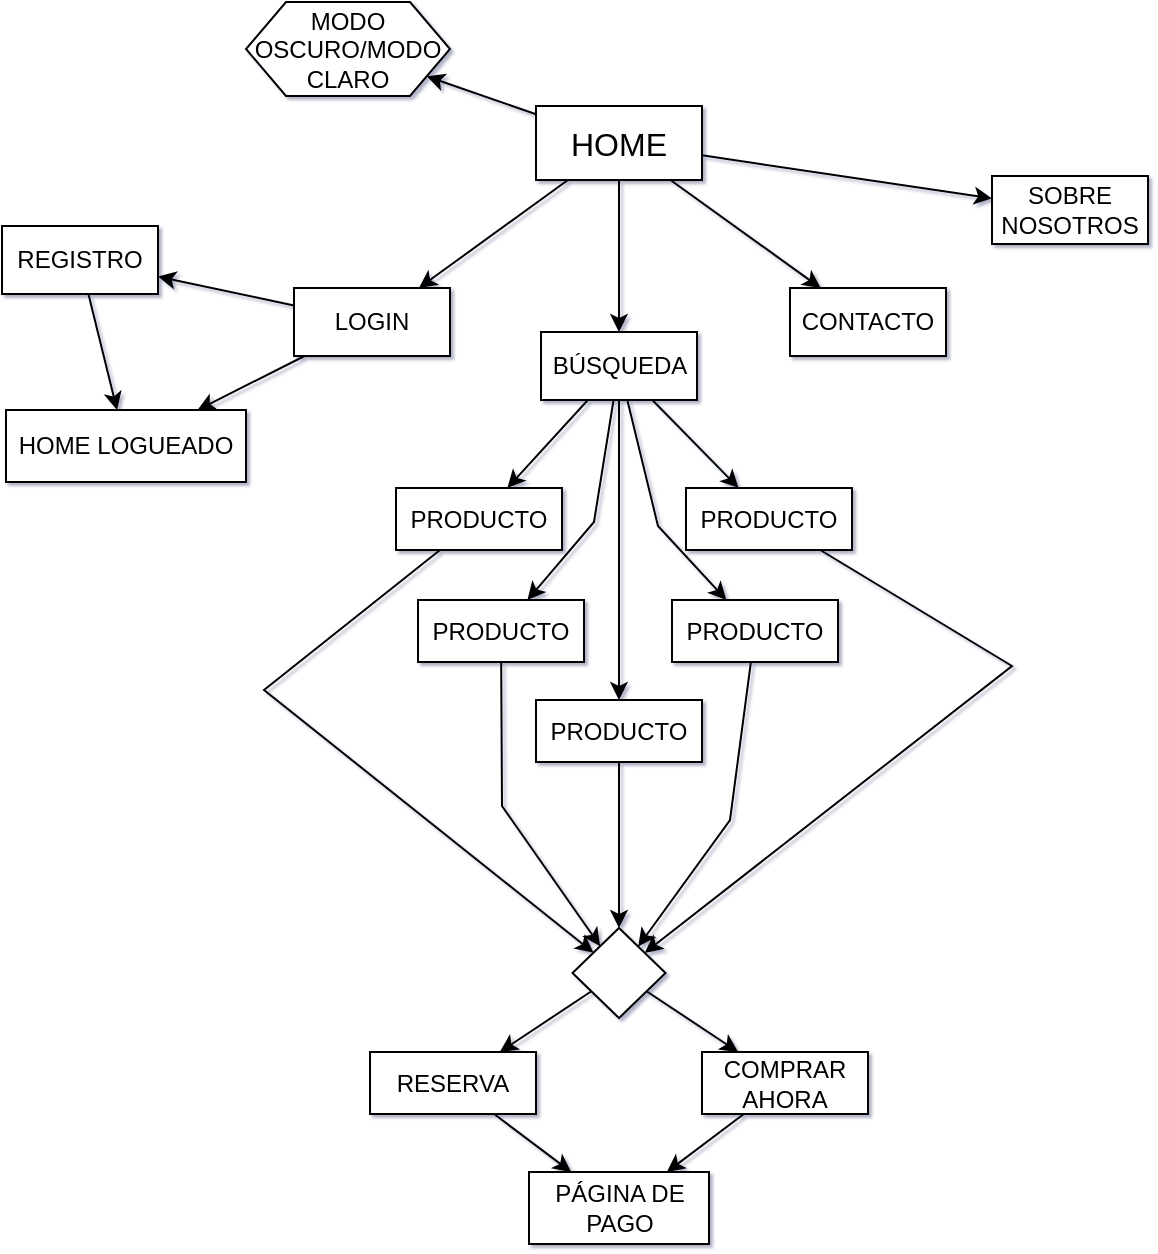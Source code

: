 <mxfile version="22.1.11" type="device">
  <diagram name="Page-1" id="Nh4ZWFuDnmtBfpAnRhny">
    <mxGraphModel dx="1820" dy="724" grid="0" gridSize="10" guides="1" tooltips="1" connect="1" arrows="1" fold="1" page="0" pageScale="1" pageWidth="827" pageHeight="1169" background="none" math="0" shadow="1">
      <root>
        <mxCell id="0" />
        <mxCell id="1" parent="0" />
        <mxCell id="dcWRdxwTmxQBbBTcYW59-1" value="&lt;font style=&quot;font-size: 16px;&quot;&gt;HOME&lt;/font&gt;" style="rounded=0;whiteSpace=wrap;html=1;" vertex="1" parent="1">
          <mxGeometry x="231" y="155" width="83" height="37" as="geometry" />
        </mxCell>
        <mxCell id="dcWRdxwTmxQBbBTcYW59-6" value="LOGIN" style="rounded=0;whiteSpace=wrap;html=1;" vertex="1" parent="1">
          <mxGeometry x="110" y="246" width="78" height="34" as="geometry" />
        </mxCell>
        <mxCell id="dcWRdxwTmxQBbBTcYW59-7" value="" style="endArrow=classic;html=1;rounded=0;" edge="1" parent="1" source="dcWRdxwTmxQBbBTcYW59-1" target="dcWRdxwTmxQBbBTcYW59-6">
          <mxGeometry width="50" height="50" relative="1" as="geometry">
            <mxPoint x="297" y="360" as="sourcePoint" />
            <mxPoint x="347" y="310" as="targetPoint" />
          </mxGeometry>
        </mxCell>
        <mxCell id="dcWRdxwTmxQBbBTcYW59-9" value="BÚSQUEDA" style="rounded=0;whiteSpace=wrap;html=1;" vertex="1" parent="1">
          <mxGeometry x="233.5" y="268" width="78" height="34" as="geometry" />
        </mxCell>
        <mxCell id="dcWRdxwTmxQBbBTcYW59-10" value="" style="endArrow=classic;html=1;rounded=0;" edge="1" parent="1" source="dcWRdxwTmxQBbBTcYW59-1" target="dcWRdxwTmxQBbBTcYW59-9">
          <mxGeometry width="50" height="50" relative="1" as="geometry">
            <mxPoint x="297" y="360" as="sourcePoint" />
            <mxPoint x="347" y="310" as="targetPoint" />
          </mxGeometry>
        </mxCell>
        <mxCell id="dcWRdxwTmxQBbBTcYW59-11" value="CONTACTO" style="rounded=0;whiteSpace=wrap;html=1;" vertex="1" parent="1">
          <mxGeometry x="358" y="246" width="78" height="34" as="geometry" />
        </mxCell>
        <mxCell id="dcWRdxwTmxQBbBTcYW59-12" value="" style="endArrow=classic;html=1;rounded=0;" edge="1" parent="1" source="dcWRdxwTmxQBbBTcYW59-1" target="dcWRdxwTmxQBbBTcYW59-11">
          <mxGeometry width="50" height="50" relative="1" as="geometry">
            <mxPoint x="297" y="360" as="sourcePoint" />
            <mxPoint x="347" y="310" as="targetPoint" />
          </mxGeometry>
        </mxCell>
        <mxCell id="dcWRdxwTmxQBbBTcYW59-13" value="HOME LOGUEADO" style="rounded=0;whiteSpace=wrap;html=1;" vertex="1" parent="1">
          <mxGeometry x="-34" y="307" width="120" height="36" as="geometry" />
        </mxCell>
        <mxCell id="dcWRdxwTmxQBbBTcYW59-14" value="" style="endArrow=classic;html=1;rounded=0;" edge="1" parent="1" source="dcWRdxwTmxQBbBTcYW59-6" target="dcWRdxwTmxQBbBTcYW59-13">
          <mxGeometry width="50" height="50" relative="1" as="geometry">
            <mxPoint x="297" y="360" as="sourcePoint" />
            <mxPoint x="347" y="310" as="targetPoint" />
          </mxGeometry>
        </mxCell>
        <mxCell id="dcWRdxwTmxQBbBTcYW59-15" value="SOBRE NOSOTROS" style="rounded=0;whiteSpace=wrap;html=1;" vertex="1" parent="1">
          <mxGeometry x="459" y="190" width="78" height="34" as="geometry" />
        </mxCell>
        <mxCell id="dcWRdxwTmxQBbBTcYW59-16" value="" style="endArrow=classic;html=1;rounded=0;" edge="1" parent="1" source="dcWRdxwTmxQBbBTcYW59-1" target="dcWRdxwTmxQBbBTcYW59-15">
          <mxGeometry width="50" height="50" relative="1" as="geometry">
            <mxPoint x="297" y="360" as="sourcePoint" />
            <mxPoint x="347" y="310" as="targetPoint" />
          </mxGeometry>
        </mxCell>
        <mxCell id="dcWRdxwTmxQBbBTcYW59-17" value="PRODUCTO" style="rounded=0;whiteSpace=wrap;html=1;" vertex="1" parent="1">
          <mxGeometry x="161" y="346" width="83" height="31" as="geometry" />
        </mxCell>
        <mxCell id="dcWRdxwTmxQBbBTcYW59-18" value="PRODUCTO" style="rounded=0;whiteSpace=wrap;html=1;" vertex="1" parent="1">
          <mxGeometry x="231" y="452" width="83" height="31" as="geometry" />
        </mxCell>
        <mxCell id="dcWRdxwTmxQBbBTcYW59-19" value="PRODUCTO" style="rounded=0;whiteSpace=wrap;html=1;" vertex="1" parent="1">
          <mxGeometry x="172" y="402" width="83" height="31" as="geometry" />
        </mxCell>
        <mxCell id="dcWRdxwTmxQBbBTcYW59-20" value="PRODUCTO" style="rounded=0;whiteSpace=wrap;html=1;" vertex="1" parent="1">
          <mxGeometry x="306" y="346" width="83" height="31" as="geometry" />
        </mxCell>
        <mxCell id="dcWRdxwTmxQBbBTcYW59-21" value="PRODUCTO" style="rounded=0;whiteSpace=wrap;html=1;" vertex="1" parent="1">
          <mxGeometry x="299" y="402" width="83" height="31" as="geometry" />
        </mxCell>
        <mxCell id="dcWRdxwTmxQBbBTcYW59-22" value="" style="endArrow=classic;html=1;rounded=0;" edge="1" parent="1" source="dcWRdxwTmxQBbBTcYW59-9" target="dcWRdxwTmxQBbBTcYW59-17">
          <mxGeometry width="50" height="50" relative="1" as="geometry">
            <mxPoint x="297" y="360" as="sourcePoint" />
            <mxPoint x="347" y="310" as="targetPoint" />
          </mxGeometry>
        </mxCell>
        <mxCell id="dcWRdxwTmxQBbBTcYW59-23" value="" style="endArrow=classic;html=1;rounded=0;" edge="1" parent="1" source="dcWRdxwTmxQBbBTcYW59-9" target="dcWRdxwTmxQBbBTcYW59-19">
          <mxGeometry width="50" height="50" relative="1" as="geometry">
            <mxPoint x="307" y="370" as="sourcePoint" />
            <mxPoint x="357" y="320" as="targetPoint" />
            <Array as="points">
              <mxPoint x="260" y="363" />
            </Array>
          </mxGeometry>
        </mxCell>
        <mxCell id="dcWRdxwTmxQBbBTcYW59-24" value="" style="endArrow=classic;html=1;rounded=0;" edge="1" parent="1" source="dcWRdxwTmxQBbBTcYW59-9" target="dcWRdxwTmxQBbBTcYW59-20">
          <mxGeometry width="50" height="50" relative="1" as="geometry">
            <mxPoint x="317" y="380" as="sourcePoint" />
            <mxPoint x="367" y="330" as="targetPoint" />
          </mxGeometry>
        </mxCell>
        <mxCell id="dcWRdxwTmxQBbBTcYW59-25" value="" style="endArrow=classic;html=1;rounded=0;" edge="1" parent="1" source="dcWRdxwTmxQBbBTcYW59-9" target="dcWRdxwTmxQBbBTcYW59-21">
          <mxGeometry width="50" height="50" relative="1" as="geometry">
            <mxPoint x="327" y="390" as="sourcePoint" />
            <mxPoint x="377" y="340" as="targetPoint" />
            <Array as="points">
              <mxPoint x="292" y="365" />
            </Array>
          </mxGeometry>
        </mxCell>
        <mxCell id="dcWRdxwTmxQBbBTcYW59-26" value="" style="endArrow=classic;html=1;rounded=0;" edge="1" parent="1" source="dcWRdxwTmxQBbBTcYW59-9" target="dcWRdxwTmxQBbBTcYW59-18">
          <mxGeometry width="50" height="50" relative="1" as="geometry">
            <mxPoint x="337" y="400" as="sourcePoint" />
            <mxPoint x="387" y="350" as="targetPoint" />
          </mxGeometry>
        </mxCell>
        <mxCell id="dcWRdxwTmxQBbBTcYW59-27" value="RESERVA" style="rounded=0;whiteSpace=wrap;html=1;" vertex="1" parent="1">
          <mxGeometry x="148" y="628" width="83" height="31" as="geometry" />
        </mxCell>
        <mxCell id="dcWRdxwTmxQBbBTcYW59-28" value="COMPRAR AHORA" style="rounded=0;whiteSpace=wrap;html=1;" vertex="1" parent="1">
          <mxGeometry x="314" y="628" width="83" height="31" as="geometry" />
        </mxCell>
        <mxCell id="dcWRdxwTmxQBbBTcYW59-29" value="" style="endArrow=classic;html=1;rounded=0;" edge="1" parent="1" source="dcWRdxwTmxQBbBTcYW59-30" target="dcWRdxwTmxQBbBTcYW59-27">
          <mxGeometry width="50" height="50" relative="1" as="geometry">
            <mxPoint x="350" y="736" as="sourcePoint" />
            <mxPoint x="259" y="656" as="targetPoint" />
          </mxGeometry>
        </mxCell>
        <mxCell id="dcWRdxwTmxQBbBTcYW59-30" value="" style="rhombus;whiteSpace=wrap;html=1;" vertex="1" parent="1">
          <mxGeometry x="249.25" y="566" width="46.5" height="45" as="geometry" />
        </mxCell>
        <mxCell id="dcWRdxwTmxQBbBTcYW59-31" value="" style="endArrow=classic;html=1;rounded=0;" edge="1" parent="1" source="dcWRdxwTmxQBbBTcYW59-30" target="dcWRdxwTmxQBbBTcYW59-28">
          <mxGeometry width="50" height="50" relative="1" as="geometry">
            <mxPoint x="269" y="608" as="sourcePoint" />
            <mxPoint x="223" y="638" as="targetPoint" />
          </mxGeometry>
        </mxCell>
        <mxCell id="dcWRdxwTmxQBbBTcYW59-32" value="" style="endArrow=classic;html=1;rounded=0;" edge="1" parent="1" source="dcWRdxwTmxQBbBTcYW59-18" target="dcWRdxwTmxQBbBTcYW59-30">
          <mxGeometry width="50" height="50" relative="1" as="geometry">
            <mxPoint x="297" y="560" as="sourcePoint" />
            <mxPoint x="347" y="510" as="targetPoint" />
          </mxGeometry>
        </mxCell>
        <mxCell id="dcWRdxwTmxQBbBTcYW59-33" value="" style="endArrow=classic;html=1;rounded=0;" edge="1" parent="1" source="dcWRdxwTmxQBbBTcYW59-21" target="dcWRdxwTmxQBbBTcYW59-30">
          <mxGeometry width="50" height="50" relative="1" as="geometry">
            <mxPoint x="297" y="560" as="sourcePoint" />
            <mxPoint x="347" y="510" as="targetPoint" />
            <Array as="points">
              <mxPoint x="328" y="512" />
            </Array>
          </mxGeometry>
        </mxCell>
        <mxCell id="dcWRdxwTmxQBbBTcYW59-34" value="" style="endArrow=classic;html=1;rounded=0;" edge="1" parent="1" source="dcWRdxwTmxQBbBTcYW59-19" target="dcWRdxwTmxQBbBTcYW59-30">
          <mxGeometry width="50" height="50" relative="1" as="geometry">
            <mxPoint x="297" y="560" as="sourcePoint" />
            <mxPoint x="347" y="510" as="targetPoint" />
            <Array as="points">
              <mxPoint x="214" y="505" />
            </Array>
          </mxGeometry>
        </mxCell>
        <mxCell id="dcWRdxwTmxQBbBTcYW59-35" value="" style="endArrow=classic;html=1;rounded=0;" edge="1" parent="1" source="dcWRdxwTmxQBbBTcYW59-20" target="dcWRdxwTmxQBbBTcYW59-30">
          <mxGeometry width="50" height="50" relative="1" as="geometry">
            <mxPoint x="297" y="560" as="sourcePoint" />
            <mxPoint x="347" y="510" as="targetPoint" />
            <Array as="points">
              <mxPoint x="469" y="435" />
            </Array>
          </mxGeometry>
        </mxCell>
        <mxCell id="dcWRdxwTmxQBbBTcYW59-36" value="" style="endArrow=classic;html=1;rounded=0;" edge="1" parent="1" source="dcWRdxwTmxQBbBTcYW59-17" target="dcWRdxwTmxQBbBTcYW59-30">
          <mxGeometry width="50" height="50" relative="1" as="geometry">
            <mxPoint x="297" y="560" as="sourcePoint" />
            <mxPoint x="347" y="510" as="targetPoint" />
            <Array as="points">
              <mxPoint x="95" y="447" />
            </Array>
          </mxGeometry>
        </mxCell>
        <mxCell id="dcWRdxwTmxQBbBTcYW59-37" value="PÁGINA DE PAGO" style="rounded=0;whiteSpace=wrap;html=1;" vertex="1" parent="1">
          <mxGeometry x="227.5" y="688" width="90" height="36" as="geometry" />
        </mxCell>
        <mxCell id="dcWRdxwTmxQBbBTcYW59-38" value="" style="endArrow=classic;html=1;rounded=0;" edge="1" parent="1" source="dcWRdxwTmxQBbBTcYW59-27" target="dcWRdxwTmxQBbBTcYW59-37">
          <mxGeometry width="50" height="50" relative="1" as="geometry">
            <mxPoint x="297" y="560" as="sourcePoint" />
            <mxPoint x="347" y="510" as="targetPoint" />
          </mxGeometry>
        </mxCell>
        <mxCell id="dcWRdxwTmxQBbBTcYW59-39" value="" style="endArrow=classic;html=1;rounded=0;" edge="1" parent="1" source="dcWRdxwTmxQBbBTcYW59-28" target="dcWRdxwTmxQBbBTcYW59-37">
          <mxGeometry width="50" height="50" relative="1" as="geometry">
            <mxPoint x="297" y="560" as="sourcePoint" />
            <mxPoint x="347" y="510" as="targetPoint" />
          </mxGeometry>
        </mxCell>
        <mxCell id="dcWRdxwTmxQBbBTcYW59-40" value="MODO OSCURO/MODO CLARO" style="shape=hexagon;perimeter=hexagonPerimeter2;whiteSpace=wrap;html=1;fixedSize=1;" vertex="1" parent="1">
          <mxGeometry x="86" y="103" width="102" height="47" as="geometry" />
        </mxCell>
        <mxCell id="dcWRdxwTmxQBbBTcYW59-41" value="" style="endArrow=classic;html=1;rounded=0;" edge="1" parent="1" source="dcWRdxwTmxQBbBTcYW59-1" target="dcWRdxwTmxQBbBTcYW59-40">
          <mxGeometry width="50" height="50" relative="1" as="geometry">
            <mxPoint x="297" y="460" as="sourcePoint" />
            <mxPoint x="347" y="410" as="targetPoint" />
          </mxGeometry>
        </mxCell>
        <mxCell id="dcWRdxwTmxQBbBTcYW59-43" value="REGISTRO" style="rounded=0;whiteSpace=wrap;html=1;" vertex="1" parent="1">
          <mxGeometry x="-36" y="215" width="78" height="34" as="geometry" />
        </mxCell>
        <mxCell id="dcWRdxwTmxQBbBTcYW59-44" value="" style="endArrow=classic;html=1;rounded=0;" edge="1" parent="1" source="dcWRdxwTmxQBbBTcYW59-6" target="dcWRdxwTmxQBbBTcYW59-43">
          <mxGeometry width="50" height="50" relative="1" as="geometry">
            <mxPoint x="297" y="460" as="sourcePoint" />
            <mxPoint x="347" y="410" as="targetPoint" />
          </mxGeometry>
        </mxCell>
        <mxCell id="dcWRdxwTmxQBbBTcYW59-45" value="" style="endArrow=classic;html=1;rounded=0;" edge="1" parent="1" source="dcWRdxwTmxQBbBTcYW59-43" target="dcWRdxwTmxQBbBTcYW59-13">
          <mxGeometry width="50" height="50" relative="1" as="geometry">
            <mxPoint x="120" y="265" as="sourcePoint" />
            <mxPoint x="52" y="250" as="targetPoint" />
          </mxGeometry>
        </mxCell>
      </root>
    </mxGraphModel>
  </diagram>
</mxfile>
